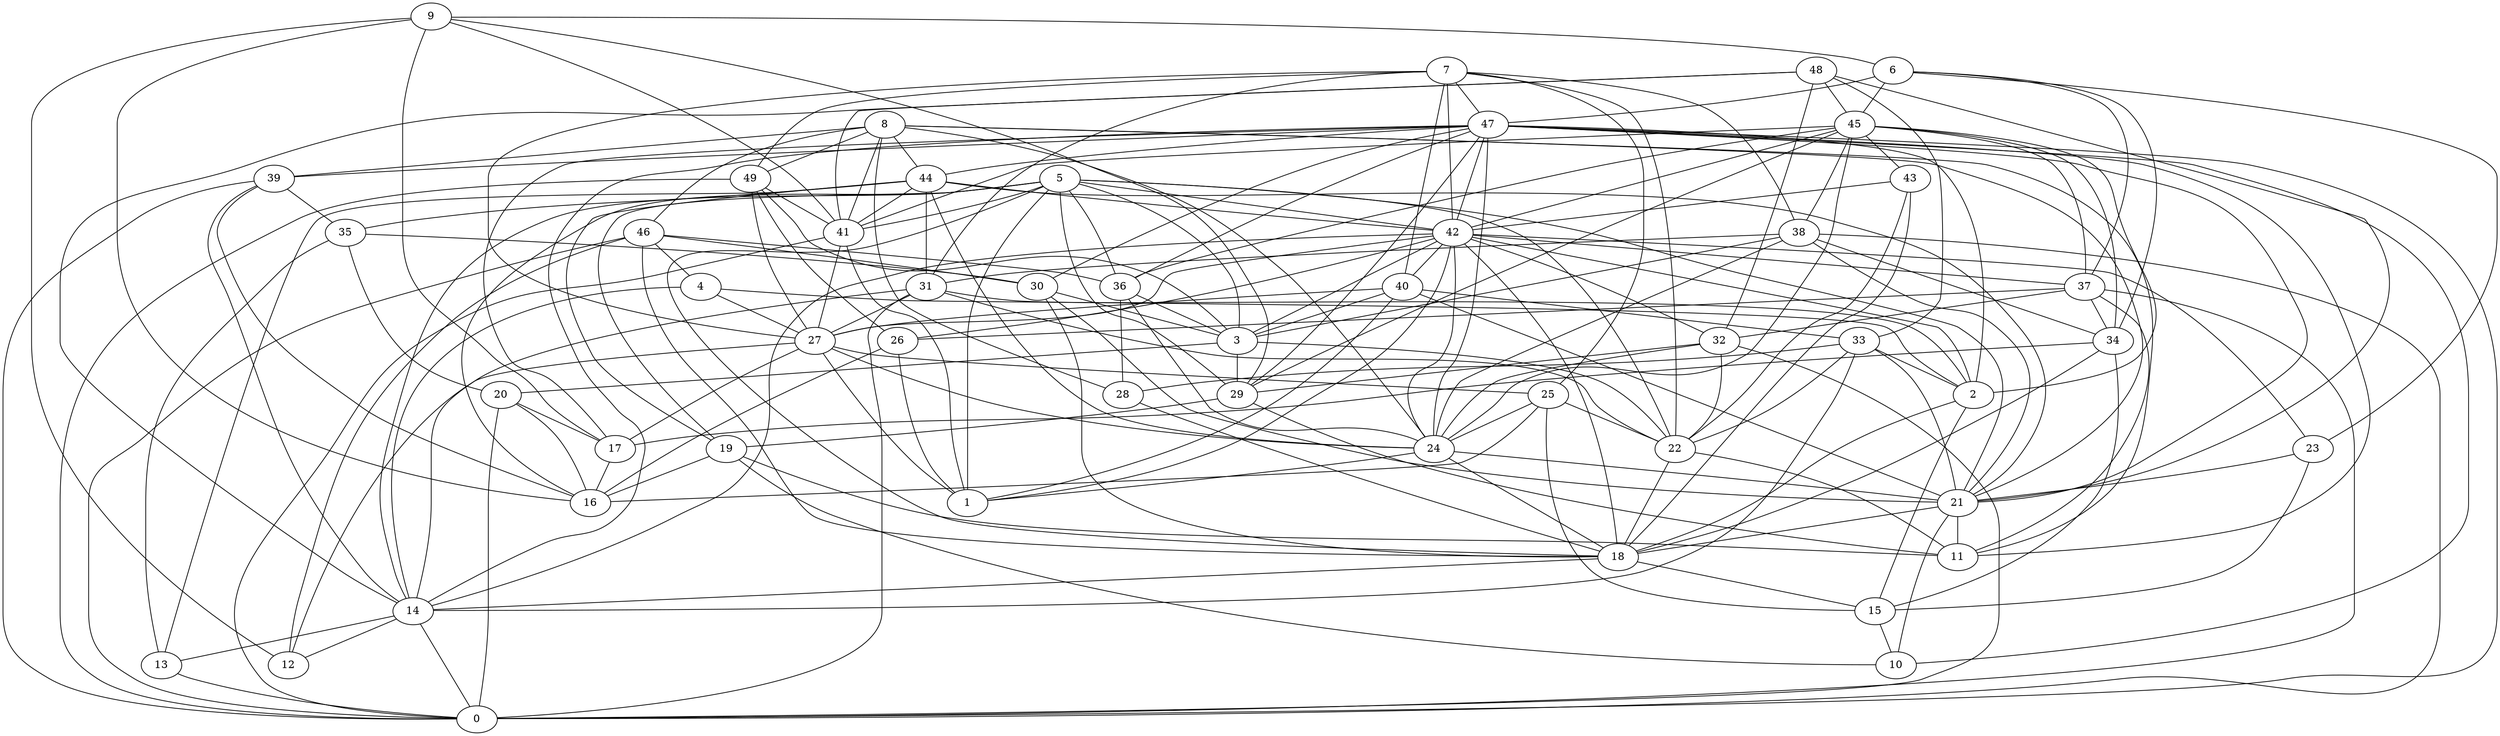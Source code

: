 digraph GG_graph {

subgraph G_graph {
edge [color = black]
"29" -> "11" [dir = none]
"15" -> "10" [dir = none]
"8" -> "28" [dir = none]
"8" -> "41" [dir = none]
"8" -> "46" [dir = none]
"8" -> "44" [dir = none]
"44" -> "21" [dir = none]
"44" -> "13" [dir = none]
"44" -> "41" [dir = none]
"44" -> "42" [dir = none]
"47" -> "17" [dir = none]
"47" -> "30" [dir = none]
"47" -> "44" [dir = none]
"47" -> "10" [dir = none]
"47" -> "11" [dir = none]
"32" -> "24" [dir = none]
"32" -> "0" [dir = none]
"32" -> "29" [dir = none]
"20" -> "0" [dir = none]
"21" -> "18" [dir = none]
"23" -> "15" [dir = none]
"35" -> "13" [dir = none]
"35" -> "20" [dir = none]
"38" -> "24" [dir = none]
"38" -> "0" [dir = none]
"38" -> "34" [dir = none]
"9" -> "29" [dir = none]
"9" -> "16" [dir = none]
"9" -> "17" [dir = none]
"9" -> "6" [dir = none]
"22" -> "18" [dir = none]
"37" -> "34" [dir = none]
"37" -> "32" [dir = none]
"37" -> "26" [dir = none]
"39" -> "0" [dir = none]
"39" -> "16" [dir = none]
"18" -> "15" [dir = none]
"18" -> "14" [dir = none]
"48" -> "41" [dir = none]
"48" -> "33" [dir = none]
"6" -> "34" [dir = none]
"30" -> "18" [dir = none]
"3" -> "22" [dir = none]
"3" -> "20" [dir = none]
"45" -> "29" [dir = none]
"45" -> "38" [dir = none]
"45" -> "42" [dir = none]
"45" -> "24" [dir = none]
"45" -> "37" [dir = none]
"45" -> "36" [dir = none]
"19" -> "16" [dir = none]
"19" -> "10" [dir = none]
"19" -> "11" [dir = none]
"41" -> "0" [dir = none]
"28" -> "18" [dir = none]
"46" -> "36" [dir = none]
"46" -> "12" [dir = none]
"46" -> "18" [dir = none]
"7" -> "40" [dir = none]
"7" -> "47" [dir = none]
"7" -> "49" [dir = none]
"7" -> "42" [dir = none]
"7" -> "27" [dir = none]
"7" -> "31" [dir = none]
"42" -> "37" [dir = none]
"42" -> "18" [dir = none]
"42" -> "32" [dir = none]
"42" -> "2" [dir = none]
"42" -> "26" [dir = none]
"42" -> "27" [dir = none]
"42" -> "23" [dir = none]
"42" -> "40" [dir = none]
"49" -> "0" [dir = none]
"49" -> "3" [dir = none]
"49" -> "41" [dir = none]
"25" -> "24" [dir = none]
"25" -> "16" [dir = none]
"2" -> "15" [dir = none]
"14" -> "13" [dir = none]
"14" -> "12" [dir = none]
"24" -> "1" [dir = none]
"24" -> "18" [dir = none]
"33" -> "14" [dir = none]
"33" -> "28" [dir = none]
"33" -> "22" [dir = none]
"43" -> "18" [dir = none]
"43" -> "42" [dir = none]
"5" -> "41" [dir = none]
"5" -> "18" [dir = none]
"5" -> "3" [dir = none]
"5" -> "1" [dir = none]
"5" -> "42" [dir = none]
"5" -> "16" [dir = none]
"4" -> "14" [dir = none]
"4" -> "27" [dir = none]
"31" -> "14" [dir = none]
"31" -> "0" [dir = none]
"31" -> "2" [dir = none]
"34" -> "18" [dir = none]
"5" -> "21" [dir = none]
"27" -> "1" [dir = none]
"9" -> "12" [dir = none]
"6" -> "47" [dir = none]
"46" -> "0" [dir = none]
"42" -> "3" [dir = none]
"38" -> "3" [dir = none]
"24" -> "21" [dir = none]
"39" -> "14" [dir = none]
"48" -> "21" [dir = none]
"42" -> "1" [dir = none]
"8" -> "11" [dir = none]
"27" -> "24" [dir = none]
"27" -> "17" [dir = none]
"31" -> "27" [dir = none]
"25" -> "22" [dir = none]
"40" -> "1" [dir = none]
"47" -> "14" [dir = none]
"8" -> "39" [dir = none]
"2" -> "18" [dir = none]
"8" -> "24" [dir = none]
"40" -> "27" [dir = none]
"33" -> "2" [dir = none]
"6" -> "45" [dir = none]
"40" -> "33" [dir = none]
"47" -> "39" [dir = none]
"26" -> "16" [dir = none]
"42" -> "14" [dir = none]
"9" -> "41" [dir = none]
"14" -> "0" [dir = none]
"8" -> "49" [dir = none]
"48" -> "45" [dir = none]
"3" -> "29" [dir = none]
"5" -> "14" [dir = none]
"44" -> "19" [dir = none]
"41" -> "1" [dir = none]
"38" -> "31" [dir = none]
"30" -> "21" [dir = none]
"46" -> "4" [dir = none]
"45" -> "2" [dir = none]
"40" -> "21" [dir = none]
"47" -> "36" [dir = none]
"38" -> "21" [dir = none]
"23" -> "21" [dir = none]
"47" -> "29" [dir = none]
"43" -> "22" [dir = none]
"33" -> "21" [dir = none]
"30" -> "3" [dir = none]
"36" -> "24" [dir = none]
"44" -> "24" [dir = none]
"37" -> "0" [dir = none]
"36" -> "28" [dir = none]
"22" -> "11" [dir = none]
"27" -> "12" [dir = none]
"34" -> "17" [dir = none]
"47" -> "2" [dir = none]
"34" -> "15" [dir = none]
"48" -> "32" [dir = none]
"17" -> "16" [dir = none]
"44" -> "35" [dir = none]
"5" -> "22" [dir = none]
"41" -> "27" [dir = none]
"21" -> "10" [dir = none]
"47" -> "0" [dir = none]
"7" -> "38" [dir = none]
"47" -> "21" [dir = none]
"4" -> "2" [dir = none]
"6" -> "23" [dir = none]
"7" -> "22" [dir = none]
"45" -> "41" [dir = none]
"5" -> "29" [dir = none]
"31" -> "22" [dir = none]
"40" -> "3" [dir = none]
"32" -> "22" [dir = none]
"36" -> "3" [dir = none]
"49" -> "27" [dir = none]
"48" -> "14" [dir = none]
"21" -> "11" [dir = none]
"5" -> "36" [dir = none]
"27" -> "25" [dir = none]
"47" -> "42" [dir = none]
"47" -> "24" [dir = none]
"46" -> "30" [dir = none]
"45" -> "34" [dir = none]
"37" -> "11" [dir = none]
"6" -> "37" [dir = none]
"49" -> "26" [dir = none]
"39" -> "35" [dir = none]
"8" -> "21" [dir = none]
"26" -> "1" [dir = none]
"7" -> "25" [dir = none]
"20" -> "16" [dir = none]
"42" -> "24" [dir = none]
"29" -> "19" [dir = none]
"35" -> "30" [dir = none]
"45" -> "43" [dir = none]
"5" -> "19" [dir = none]
"20" -> "17" [dir = none]
"13" -> "0" [dir = none]
"44" -> "31" [dir = none]
"25" -> "15" [dir = none]
}

}
